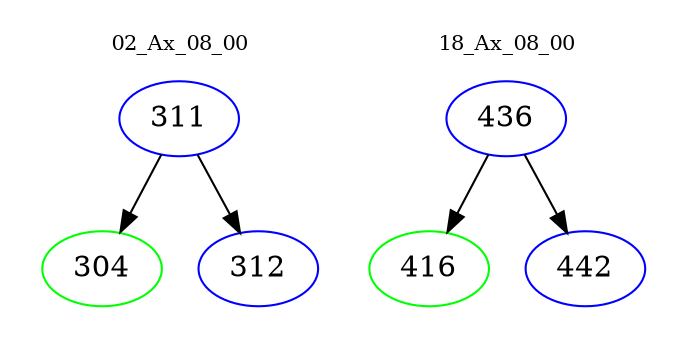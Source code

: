 digraph{
subgraph cluster_0 {
color = white
label = "02_Ax_08_00";
fontsize=10;
T0_311 [label="311", color="blue"]
T0_311 -> T0_304 [color="black"]
T0_304 [label="304", color="green"]
T0_311 -> T0_312 [color="black"]
T0_312 [label="312", color="blue"]
}
subgraph cluster_1 {
color = white
label = "18_Ax_08_00";
fontsize=10;
T1_436 [label="436", color="blue"]
T1_436 -> T1_416 [color="black"]
T1_416 [label="416", color="green"]
T1_436 -> T1_442 [color="black"]
T1_442 [label="442", color="blue"]
}
}
